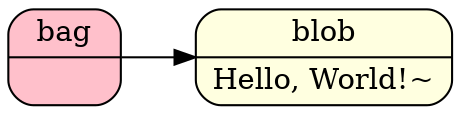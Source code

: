 digraph {
	graph [ rankdir = "LR" ];
	n1 [
	shape = "record"
	style = "rounded,filled"
	fillcolor = "pink"
	label = "bag| {}"
];
n2 [
	shape = "record"
	style = "rounded,filled"
	fillcolor = "lightyellow"
	label = "blob | {Hello, World!~\l}"
];
n1 -> n2
}
